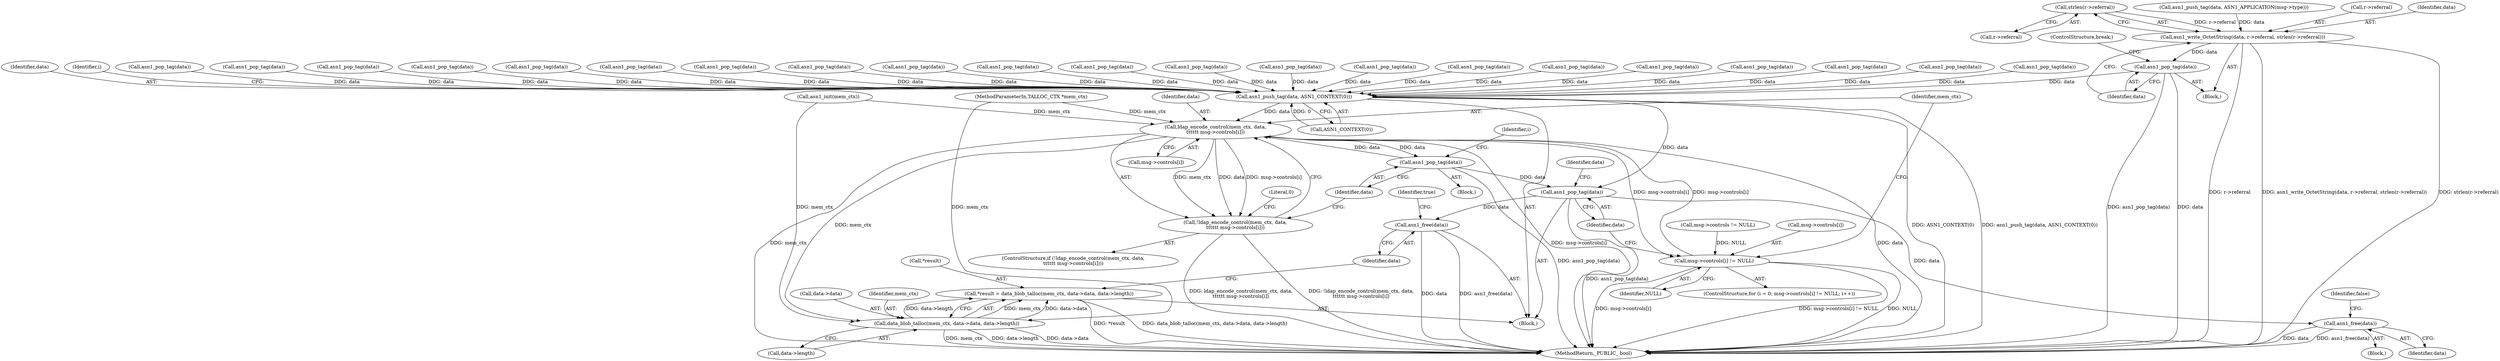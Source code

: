 digraph "1_samba_530d50a1abdcdf4d1775652d4c456c1274d83d8d@API" {
"1001072" [label="(Call,strlen(r->referral))"];
"1001067" [label="(Call,asn1_write_OctetString(data, r->referral, strlen(r->referral)))"];
"1001076" [label="(Call,asn1_pop_tag(data))"];
"1001216" [label="(Call,asn1_push_tag(data, ASN1_CONTEXT(0)))"];
"1001236" [label="(Call,ldap_encode_control(mem_ctx, data,\n\t\t\t\t\t\t msg->controls[i]))"];
"1001224" [label="(Call,msg->controls[i] != NULL)"];
"1001235" [label="(Call,!ldap_encode_control(mem_ctx, data,\n\t\t\t\t\t\t msg->controls[i]))"];
"1001259" [label="(Call,asn1_pop_tag(data))"];
"1001261" [label="(Call,asn1_pop_tag(data))"];
"1001268" [label="(Call,asn1_free(data))"];
"1001283" [label="(Call,asn1_free(data))"];
"1001275" [label="(Call,data_blob_talloc(mem_ctx, data->data, data->length))"];
"1001272" [label="(Call,*result = data_blob_talloc(mem_ctx, data->data, data->length))"];
"1001225" [label="(Call,msg->controls[i])"];
"1000782" [label="(Call,asn1_pop_tag(data))"];
"1000296" [label="(Call,asn1_pop_tag(data))"];
"1001232" [label="(Identifier,i)"];
"1001284" [label="(Identifier,data)"];
"1000674" [label="(Call,asn1_pop_tag(data))"];
"1000249" [label="(Call,asn1_pop_tag(data))"];
"1001078" [label="(ControlStructure,break;)"];
"1000507" [label="(Call,asn1_pop_tag(data))"];
"1001268" [label="(Call,asn1_free(data))"];
"1000307" [label="(Call,asn1_pop_tag(data))"];
"1001286" [label="(Identifier,true)"];
"1001280" [label="(Call,data->length)"];
"1000255" [label="(Call,asn1_pop_tag(data))"];
"1000999" [label="(Call,asn1_pop_tag(data))"];
"1001210" [label="(Call,msg->controls != NULL)"];
"1001234" [label="(ControlStructure,if (!ldap_encode_control(mem_ctx, data,\n\t\t\t\t\t\t msg->controls[i])))"];
"1000530" [label="(Call,asn1_pop_tag(data))"];
"1001237" [label="(Identifier,mem_ctx)"];
"1001283" [label="(Call,asn1_free(data))"];
"1001260" [label="(Identifier,data)"];
"1001267" [label="(Block,)"];
"1000920" [label="(Call,asn1_pop_tag(data))"];
"1001076" [label="(Call,asn1_pop_tag(data))"];
"1000111" [label="(Call,asn1_init(mem_ctx))"];
"1001134" [label="(Call,asn1_pop_tag(data))"];
"1000651" [label="(Call,asn1_pop_tag(data))"];
"1000943" [label="(Call,asn1_pop_tag(data))"];
"1001277" [label="(Call,data->data)"];
"1001271" [label="(Identifier,false)"];
"1001236" [label="(Call,ldap_encode_control(mem_ctx, data,\n\t\t\t\t\t\t msg->controls[i]))"];
"1000805" [label="(Call,asn1_pop_tag(data))"];
"1001247" [label="(Literal,0)"];
"1001273" [label="(Call,*result)"];
"1001047" [label="(Call,asn1_pop_tag(data))"];
"1001238" [label="(Identifier,data)"];
"1001235" [label="(Call,!ldap_encode_control(mem_ctx, data,\n\t\t\t\t\t\t msg->controls[i]))"];
"1001276" [label="(Identifier,mem_ctx)"];
"1001215" [label="(Block,)"];
"1001061" [label="(Call,asn1_push_tag(data, ASN1_APPLICATION(msg->type)))"];
"1001220" [label="(ControlStructure,for (i = 0; msg->controls[i] != NULL; i++))"];
"1001320" [label="(MethodReturn,_PUBLIC_ bool)"];
"1001073" [label="(Call,r->referral)"];
"1001216" [label="(Call,asn1_push_tag(data, ASN1_CONTEXT(0)))"];
"1001265" [label="(Identifier,data)"];
"1001067" [label="(Call,asn1_write_OctetString(data, r->referral, strlen(r->referral)))"];
"1001069" [label="(Call,r->referral)"];
"1001022" [label="(Call,asn1_pop_tag(data))"];
"1000195" [label="(Call,asn1_pop_tag(data))"];
"1001203" [label="(Call,asn1_pop_tag(data))"];
"1000834" [label="(Call,asn1_pop_tag(data))"];
"1001217" [label="(Identifier,data)"];
"1001222" [label="(Identifier,i)"];
"1001272" [label="(Call,*result = data_blob_talloc(mem_ctx, data->data, data->length))"];
"1001239" [label="(Call,msg->controls[i])"];
"1001230" [label="(Identifier,NULL)"];
"1000106" [label="(MethodParameterIn,TALLOC_CTX *mem_ctx)"];
"1001068" [label="(Identifier,data)"];
"1001072" [label="(Call,strlen(r->referral))"];
"1001275" [label="(Call,data_blob_talloc(mem_ctx, data->data, data->length))"];
"1001077" [label="(Identifier,data)"];
"1001233" [label="(Block,)"];
"1000402" [label="(Call,asn1_pop_tag(data))"];
"1001261" [label="(Call,asn1_pop_tag(data))"];
"1001259" [label="(Call,asn1_pop_tag(data))"];
"1001262" [label="(Identifier,data)"];
"1001269" [label="(Identifier,data)"];
"1001224" [label="(Call,msg->controls[i] != NULL)"];
"1001051" [label="(Block,)"];
"1001218" [label="(Call,ASN1_CONTEXT(0))"];
"1000857" [label="(Call,asn1_pop_tag(data))"];
"1001072" -> "1001067"  [label="AST: "];
"1001072" -> "1001073"  [label="CFG: "];
"1001073" -> "1001072"  [label="AST: "];
"1001067" -> "1001072"  [label="CFG: "];
"1001072" -> "1001067"  [label="DDG: r->referral"];
"1001067" -> "1001051"  [label="AST: "];
"1001068" -> "1001067"  [label="AST: "];
"1001069" -> "1001067"  [label="AST: "];
"1001077" -> "1001067"  [label="CFG: "];
"1001067" -> "1001320"  [label="DDG: strlen(r->referral)"];
"1001067" -> "1001320"  [label="DDG: r->referral"];
"1001067" -> "1001320"  [label="DDG: asn1_write_OctetString(data, r->referral, strlen(r->referral))"];
"1001061" -> "1001067"  [label="DDG: data"];
"1001067" -> "1001076"  [label="DDG: data"];
"1001076" -> "1001051"  [label="AST: "];
"1001076" -> "1001077"  [label="CFG: "];
"1001077" -> "1001076"  [label="AST: "];
"1001078" -> "1001076"  [label="CFG: "];
"1001076" -> "1001320"  [label="DDG: data"];
"1001076" -> "1001320"  [label="DDG: asn1_pop_tag(data)"];
"1001076" -> "1001216"  [label="DDG: data"];
"1001216" -> "1001215"  [label="AST: "];
"1001216" -> "1001218"  [label="CFG: "];
"1001217" -> "1001216"  [label="AST: "];
"1001218" -> "1001216"  [label="AST: "];
"1001222" -> "1001216"  [label="CFG: "];
"1001216" -> "1001320"  [label="DDG: ASN1_CONTEXT(0)"];
"1001216" -> "1001320"  [label="DDG: asn1_push_tag(data, ASN1_CONTEXT(0))"];
"1000857" -> "1001216"  [label="DDG: data"];
"1001134" -> "1001216"  [label="DDG: data"];
"1000805" -> "1001216"  [label="DDG: data"];
"1001047" -> "1001216"  [label="DDG: data"];
"1000530" -> "1001216"  [label="DDG: data"];
"1000651" -> "1001216"  [label="DDG: data"];
"1000674" -> "1001216"  [label="DDG: data"];
"1001203" -> "1001216"  [label="DDG: data"];
"1000296" -> "1001216"  [label="DDG: data"];
"1000255" -> "1001216"  [label="DDG: data"];
"1000782" -> "1001216"  [label="DDG: data"];
"1000920" -> "1001216"  [label="DDG: data"];
"1000834" -> "1001216"  [label="DDG: data"];
"1000402" -> "1001216"  [label="DDG: data"];
"1000943" -> "1001216"  [label="DDG: data"];
"1001022" -> "1001216"  [label="DDG: data"];
"1000249" -> "1001216"  [label="DDG: data"];
"1000307" -> "1001216"  [label="DDG: data"];
"1000195" -> "1001216"  [label="DDG: data"];
"1000507" -> "1001216"  [label="DDG: data"];
"1000999" -> "1001216"  [label="DDG: data"];
"1001218" -> "1001216"  [label="DDG: 0"];
"1001216" -> "1001236"  [label="DDG: data"];
"1001216" -> "1001261"  [label="DDG: data"];
"1001236" -> "1001235"  [label="AST: "];
"1001236" -> "1001239"  [label="CFG: "];
"1001237" -> "1001236"  [label="AST: "];
"1001238" -> "1001236"  [label="AST: "];
"1001239" -> "1001236"  [label="AST: "];
"1001235" -> "1001236"  [label="CFG: "];
"1001236" -> "1001320"  [label="DDG: msg->controls[i]"];
"1001236" -> "1001320"  [label="DDG: data"];
"1001236" -> "1001320"  [label="DDG: mem_ctx"];
"1001236" -> "1001224"  [label="DDG: msg->controls[i]"];
"1001236" -> "1001235"  [label="DDG: mem_ctx"];
"1001236" -> "1001235"  [label="DDG: data"];
"1001236" -> "1001235"  [label="DDG: msg->controls[i]"];
"1000111" -> "1001236"  [label="DDG: mem_ctx"];
"1000106" -> "1001236"  [label="DDG: mem_ctx"];
"1001259" -> "1001236"  [label="DDG: data"];
"1001224" -> "1001236"  [label="DDG: msg->controls[i]"];
"1001236" -> "1001259"  [label="DDG: data"];
"1001236" -> "1001275"  [label="DDG: mem_ctx"];
"1001224" -> "1001220"  [label="AST: "];
"1001224" -> "1001230"  [label="CFG: "];
"1001225" -> "1001224"  [label="AST: "];
"1001230" -> "1001224"  [label="AST: "];
"1001237" -> "1001224"  [label="CFG: "];
"1001262" -> "1001224"  [label="CFG: "];
"1001224" -> "1001320"  [label="DDG: NULL"];
"1001224" -> "1001320"  [label="DDG: msg->controls[i]"];
"1001224" -> "1001320"  [label="DDG: msg->controls[i] != NULL"];
"1001210" -> "1001224"  [label="DDG: NULL"];
"1001235" -> "1001234"  [label="AST: "];
"1001247" -> "1001235"  [label="CFG: "];
"1001260" -> "1001235"  [label="CFG: "];
"1001235" -> "1001320"  [label="DDG: !ldap_encode_control(mem_ctx, data,\n\t\t\t\t\t\t msg->controls[i])"];
"1001235" -> "1001320"  [label="DDG: ldap_encode_control(mem_ctx, data,\n\t\t\t\t\t\t msg->controls[i])"];
"1001259" -> "1001233"  [label="AST: "];
"1001259" -> "1001260"  [label="CFG: "];
"1001260" -> "1001259"  [label="AST: "];
"1001232" -> "1001259"  [label="CFG: "];
"1001259" -> "1001320"  [label="DDG: asn1_pop_tag(data)"];
"1001259" -> "1001261"  [label="DDG: data"];
"1001261" -> "1001215"  [label="AST: "];
"1001261" -> "1001262"  [label="CFG: "];
"1001262" -> "1001261"  [label="AST: "];
"1001265" -> "1001261"  [label="CFG: "];
"1001261" -> "1001320"  [label="DDG: asn1_pop_tag(data)"];
"1001261" -> "1001268"  [label="DDG: data"];
"1001261" -> "1001283"  [label="DDG: data"];
"1001268" -> "1001267"  [label="AST: "];
"1001268" -> "1001269"  [label="CFG: "];
"1001269" -> "1001268"  [label="AST: "];
"1001271" -> "1001268"  [label="CFG: "];
"1001268" -> "1001320"  [label="DDG: asn1_free(data)"];
"1001268" -> "1001320"  [label="DDG: data"];
"1001283" -> "1001215"  [label="AST: "];
"1001283" -> "1001284"  [label="CFG: "];
"1001284" -> "1001283"  [label="AST: "];
"1001286" -> "1001283"  [label="CFG: "];
"1001283" -> "1001320"  [label="DDG: asn1_free(data)"];
"1001283" -> "1001320"  [label="DDG: data"];
"1001275" -> "1001272"  [label="AST: "];
"1001275" -> "1001280"  [label="CFG: "];
"1001276" -> "1001275"  [label="AST: "];
"1001277" -> "1001275"  [label="AST: "];
"1001280" -> "1001275"  [label="AST: "];
"1001272" -> "1001275"  [label="CFG: "];
"1001275" -> "1001320"  [label="DDG: data->length"];
"1001275" -> "1001320"  [label="DDG: data->data"];
"1001275" -> "1001320"  [label="DDG: mem_ctx"];
"1001275" -> "1001272"  [label="DDG: mem_ctx"];
"1001275" -> "1001272"  [label="DDG: data->data"];
"1001275" -> "1001272"  [label="DDG: data->length"];
"1000111" -> "1001275"  [label="DDG: mem_ctx"];
"1000106" -> "1001275"  [label="DDG: mem_ctx"];
"1001272" -> "1001215"  [label="AST: "];
"1001273" -> "1001272"  [label="AST: "];
"1001284" -> "1001272"  [label="CFG: "];
"1001272" -> "1001320"  [label="DDG: data_blob_talloc(mem_ctx, data->data, data->length)"];
"1001272" -> "1001320"  [label="DDG: *result"];
}

